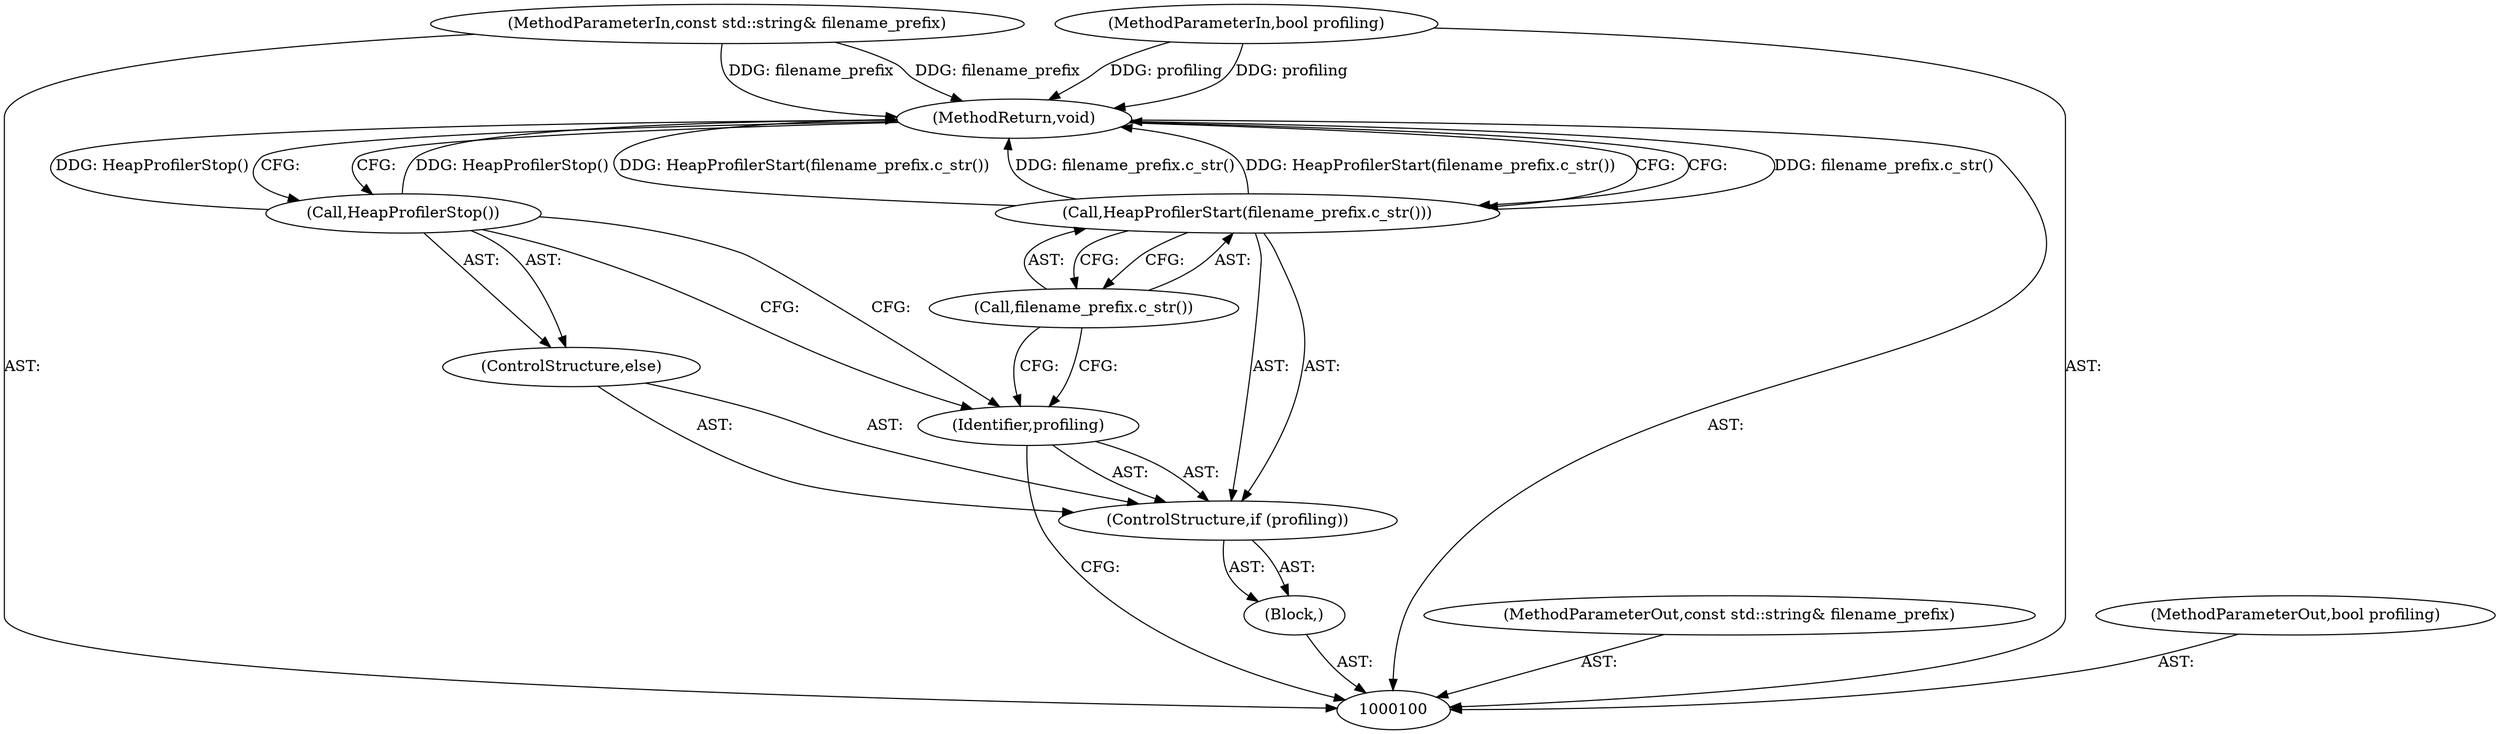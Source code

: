 digraph "1_Chrome_7bc64304a46b76928da4149693bb4e60907e54c8_2" {
"1000110" [label="(MethodReturn,void)"];
"1000102" [label="(MethodParameterIn,const std::string& filename_prefix)"];
"1000126" [label="(MethodParameterOut,const std::string& filename_prefix)"];
"1000101" [label="(MethodParameterIn,bool profiling)"];
"1000125" [label="(MethodParameterOut,bool profiling)"];
"1000103" [label="(Block,)"];
"1000104" [label="(ControlStructure,if (profiling))"];
"1000105" [label="(Identifier,profiling)"];
"1000107" [label="(Call,filename_prefix.c_str())"];
"1000106" [label="(Call,HeapProfilerStart(filename_prefix.c_str()))"];
"1000108" [label="(ControlStructure,else)"];
"1000109" [label="(Call,HeapProfilerStop())"];
"1000110" -> "1000100"  [label="AST: "];
"1000110" -> "1000106"  [label="CFG: "];
"1000110" -> "1000109"  [label="CFG: "];
"1000106" -> "1000110"  [label="DDG: filename_prefix.c_str()"];
"1000106" -> "1000110"  [label="DDG: HeapProfilerStart(filename_prefix.c_str())"];
"1000102" -> "1000110"  [label="DDG: filename_prefix"];
"1000101" -> "1000110"  [label="DDG: profiling"];
"1000109" -> "1000110"  [label="DDG: HeapProfilerStop()"];
"1000102" -> "1000100"  [label="AST: "];
"1000102" -> "1000110"  [label="DDG: filename_prefix"];
"1000126" -> "1000100"  [label="AST: "];
"1000101" -> "1000100"  [label="AST: "];
"1000101" -> "1000110"  [label="DDG: profiling"];
"1000125" -> "1000100"  [label="AST: "];
"1000103" -> "1000100"  [label="AST: "];
"1000104" -> "1000103"  [label="AST: "];
"1000104" -> "1000103"  [label="AST: "];
"1000105" -> "1000104"  [label="AST: "];
"1000106" -> "1000104"  [label="AST: "];
"1000108" -> "1000104"  [label="AST: "];
"1000105" -> "1000104"  [label="AST: "];
"1000105" -> "1000100"  [label="CFG: "];
"1000107" -> "1000105"  [label="CFG: "];
"1000109" -> "1000105"  [label="CFG: "];
"1000107" -> "1000106"  [label="AST: "];
"1000107" -> "1000105"  [label="CFG: "];
"1000106" -> "1000107"  [label="CFG: "];
"1000106" -> "1000104"  [label="AST: "];
"1000106" -> "1000107"  [label="CFG: "];
"1000107" -> "1000106"  [label="AST: "];
"1000110" -> "1000106"  [label="CFG: "];
"1000106" -> "1000110"  [label="DDG: filename_prefix.c_str()"];
"1000106" -> "1000110"  [label="DDG: HeapProfilerStart(filename_prefix.c_str())"];
"1000108" -> "1000104"  [label="AST: "];
"1000109" -> "1000108"  [label="AST: "];
"1000109" -> "1000108"  [label="AST: "];
"1000109" -> "1000105"  [label="CFG: "];
"1000110" -> "1000109"  [label="CFG: "];
"1000109" -> "1000110"  [label="DDG: HeapProfilerStop()"];
}
